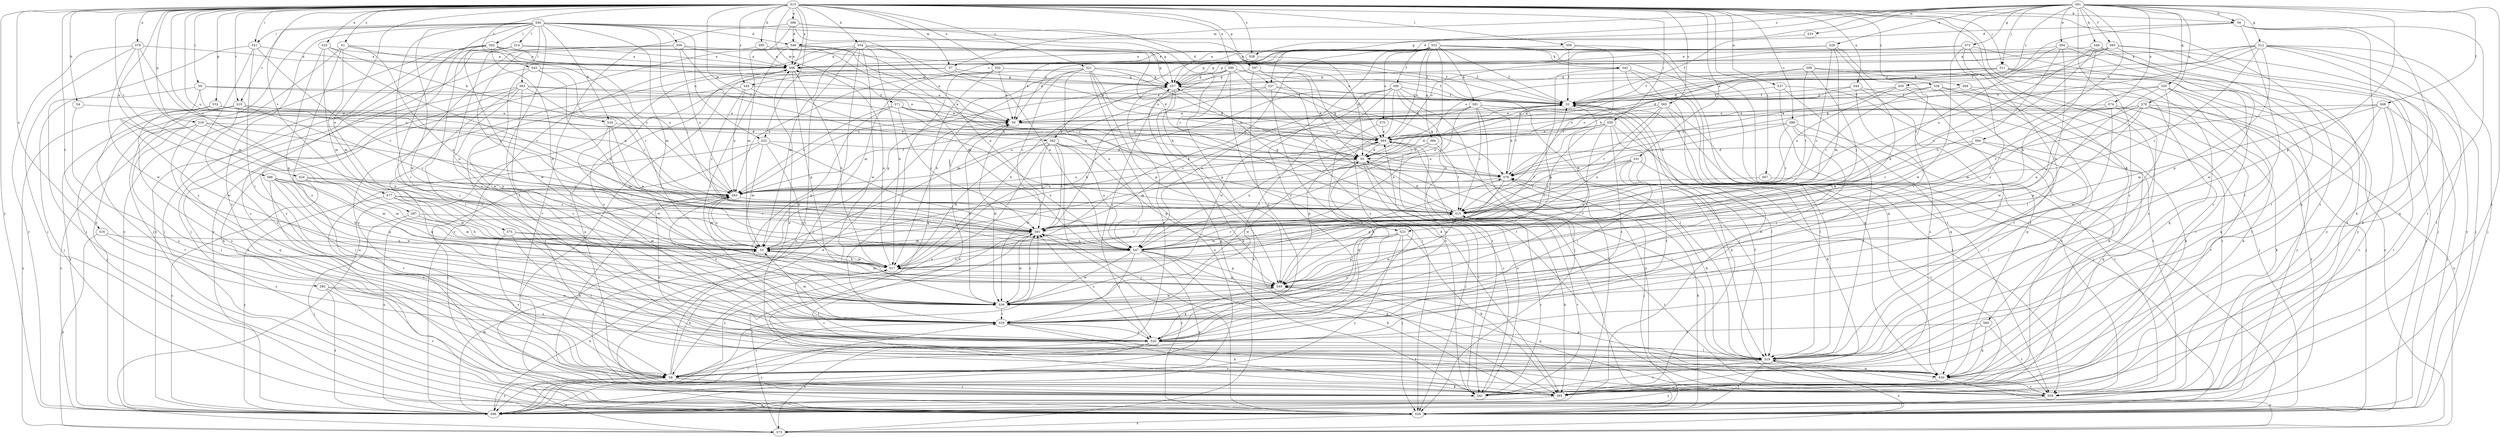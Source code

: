 strict digraph  {
S13;
S61;
S53;
S40;
S99;
S25;
S88;
S98;
S60;
S4;
S6;
S46;
S69;
S76;
S39;
S45;
S91;
S27;
S48;
S5;
S75;
S90;
S94;
S84;
S28;
S0;
S93;
S68;
S80;
S2;
S12;
S72;
S57;
S54;
S95;
S17;
S67;
S9;
S51;
S56;
S29;
S58;
S11;
S23;
S26;
S42;
S81;
S34;
S85;
S50;
S63;
S14;
S92;
S19;
S71;
S7;
S33;
S3;
S78;
S44;
S47;
S87;
S16;
S74;
S79;
S70;
S64;
S97;
S18;
S32;
S49;
S35;
S66;
S30;
S10;
S15;
S52;
S89;
S8;
S43;
S82;
S24;
S59;
S37;
S86;
S83;
S77;
S41;
S62;
S36;
S31;
S22;
S73;
S1;
S65;
S96;
S21;
S38;
S55;
S20;
S13 -> S25  [label=a];
S13 -> S88  [label=a];
S13 -> S98  [label=a];
S13 -> S60  [label=b];
S13 -> S4  [label=b];
S13 -> S6  [label=b];
S13 -> S39  [label=c];
S13 -> S45  [label=c];
S13 -> S75  [label=e];
S13 -> S90  [label=e];
S13 -> S54  [label=h];
S13 -> S95  [label=h];
S13 -> S67  [label=i];
S13 -> S9  [label=i];
S13 -> S51  [label=i];
S13 -> S58  [label=j];
S13 -> S11  [label=j];
S13 -> S50  [label=l];
S13 -> S71  [label=m];
S13 -> S7  [label=m];
S13 -> S78  [label=n];
S13 -> S44  [label=n];
S13 -> S87  [label=o];
S13 -> S16  [label=o];
S13 -> S97  [label=p];
S13 -> S18  [label=p];
S13 -> S32  [label=p];
S13 -> S10  [label=r];
S13 -> S52  [label=s];
S13 -> S89  [label=s];
S13 -> S43  [label=t];
S13 -> S82  [label=t];
S13 -> S24  [label=t];
S13 -> S59  [label=t];
S13 -> S37  [label=u];
S13 -> S86  [label=u];
S13 -> S83  [label=u];
S13 -> S77  [label=v];
S13 -> S41  [label=v];
S13 -> S62  [label=w];
S13 -> S31  [label=x];
S13 -> S22  [label=x];
S13 -> S1  [label=y];
S13 -> S65  [label=y];
S13 -> S96  [label=y];
S13 -> S21  [label=z];
S13 -> S38  [label=z];
S61 -> S6  [label=b];
S61 -> S46  [label=b];
S61 -> S27  [label=d];
S61 -> S94  [label=e];
S61 -> S84  [label=e];
S61 -> S28  [label=e];
S61 -> S93  [label=f];
S61 -> S68  [label=f];
S61 -> S12  [label=g];
S61 -> S72  [label=g];
S61 -> S57  [label=g];
S61 -> S11  [label=j];
S61 -> S7  [label=m];
S61 -> S33  [label=m];
S61 -> S74  [label=o];
S61 -> S79  [label=o];
S61 -> S49  [label=p];
S61 -> S35  [label=q];
S61 -> S8  [label=s];
S61 -> S59  [label=t];
S61 -> S38  [label=z];
S61 -> S55  [label=z];
S61 -> S20  [label=z];
S53 -> S45  [label=c];
S53 -> S80  [label=f];
S53 -> S2  [label=f];
S53 -> S57  [label=g];
S53 -> S17  [label=h];
S53 -> S42  [label=k];
S53 -> S81  [label=k];
S53 -> S47  [label=n];
S53 -> S70  [label=o];
S53 -> S64  [label=o];
S53 -> S66  [label=q];
S53 -> S30  [label=q];
S53 -> S59  [label=t];
S53 -> S62  [label=w];
S53 -> S20  [label=z];
S40 -> S27  [label=d];
S40 -> S48  [label=d];
S40 -> S57  [label=g];
S40 -> S51  [label=i];
S40 -> S56  [label=i];
S40 -> S29  [label=i];
S40 -> S23  [label=j];
S40 -> S34  [label=k];
S40 -> S63  [label=l];
S40 -> S14  [label=l];
S40 -> S92  [label=l];
S40 -> S19  [label=l];
S40 -> S3  [label=m];
S40 -> S10  [label=r];
S40 -> S8  [label=s];
S40 -> S41  [label=v];
S40 -> S36  [label=w];
S40 -> S22  [label=x];
S40 -> S96  [label=y];
S99 -> S69  [label=b];
S99 -> S76  [label=b];
S99 -> S23  [label=j];
S99 -> S64  [label=o];
S99 -> S15  [label=r];
S99 -> S73  [label=x];
S25 -> S98  [label=a];
S25 -> S91  [label=c];
S25 -> S34  [label=k];
S25 -> S3  [label=m];
S25 -> S49  [label=p];
S88 -> S48  [label=d];
S88 -> S3  [label=m];
S88 -> S47  [label=n];
S88 -> S64  [label=o];
S88 -> S15  [label=r];
S88 -> S41  [label=v];
S98 -> S57  [label=g];
S98 -> S17  [label=h];
S98 -> S26  [label=j];
S98 -> S49  [label=p];
S60 -> S30  [label=q];
S60 -> S8  [label=s];
S60 -> S59  [label=t];
S60 -> S20  [label=z];
S4 -> S0  [label=e];
S4 -> S8  [label=s];
S6 -> S48  [label=d];
S6 -> S5  [label=d];
S6 -> S85  [label=k];
S6 -> S19  [label=l];
S6 -> S30  [label=q];
S6 -> S41  [label=v];
S46 -> S98  [label=a];
S46 -> S91  [label=c];
S46 -> S26  [label=j];
S46 -> S47  [label=n];
S46 -> S15  [label=r];
S46 -> S36  [label=w];
S69 -> S2  [label=f];
S69 -> S26  [label=j];
S69 -> S85  [label=k];
S76 -> S2  [label=f];
S76 -> S26  [label=j];
S76 -> S49  [label=p];
S76 -> S83  [label=u];
S39 -> S2  [label=f];
S39 -> S19  [label=l];
S39 -> S15  [label=r];
S39 -> S59  [label=t];
S39 -> S41  [label=v];
S45 -> S76  [label=b];
S45 -> S91  [label=c];
S45 -> S2  [label=f];
S45 -> S59  [label=t];
S45 -> S83  [label=u];
S91 -> S3  [label=m];
S91 -> S47  [label=n];
S91 -> S36  [label=w];
S91 -> S96  [label=y];
S27 -> S76  [label=b];
S27 -> S91  [label=c];
S27 -> S2  [label=f];
S27 -> S3  [label=m];
S27 -> S41  [label=v];
S48 -> S98  [label=a];
S48 -> S0  [label=e];
S48 -> S29  [label=i];
S48 -> S47  [label=n];
S48 -> S15  [label=r];
S48 -> S96  [label=y];
S5 -> S76  [label=b];
S5 -> S26  [label=j];
S5 -> S19  [label=l];
S5 -> S83  [label=u];
S5 -> S41  [label=v];
S5 -> S36  [label=w];
S75 -> S19  [label=l];
S75 -> S3  [label=m];
S75 -> S47  [label=n];
S75 -> S8  [label=s];
S90 -> S2  [label=f];
S90 -> S57  [label=g];
S90 -> S26  [label=j];
S90 -> S49  [label=p];
S90 -> S15  [label=r];
S90 -> S83  [label=u];
S90 -> S20  [label=z];
S94 -> S98  [label=a];
S94 -> S17  [label=h];
S94 -> S47  [label=n];
S94 -> S15  [label=r];
S94 -> S59  [label=t];
S94 -> S96  [label=y];
S84 -> S91  [label=c];
S84 -> S5  [label=d];
S84 -> S19  [label=l];
S84 -> S30  [label=q];
S84 -> S15  [label=r];
S28 -> S98  [label=a];
S28 -> S91  [label=c];
S28 -> S0  [label=e];
S28 -> S57  [label=g];
S28 -> S17  [label=h];
S28 -> S29  [label=i];
S28 -> S3  [label=m];
S0 -> S64  [label=o];
S0 -> S36  [label=w];
S93 -> S98  [label=a];
S93 -> S76  [label=b];
S93 -> S2  [label=f];
S93 -> S57  [label=g];
S93 -> S26  [label=j];
S93 -> S85  [label=k];
S93 -> S19  [label=l];
S68 -> S0  [label=e];
S68 -> S26  [label=j];
S68 -> S19  [label=l];
S68 -> S3  [label=m];
S68 -> S15  [label=r];
S68 -> S59  [label=t];
S68 -> S41  [label=v];
S80 -> S2  [label=f];
S80 -> S17  [label=h];
S80 -> S29  [label=i];
S80 -> S26  [label=j];
S80 -> S19  [label=l];
S80 -> S47  [label=n];
S80 -> S41  [label=v];
S80 -> S36  [label=w];
S80 -> S20  [label=z];
S2 -> S0  [label=e];
S2 -> S85  [label=k];
S2 -> S19  [label=l];
S2 -> S83  [label=u];
S12 -> S98  [label=a];
S12 -> S91  [label=c];
S12 -> S5  [label=d];
S12 -> S2  [label=f];
S12 -> S26  [label=j];
S12 -> S49  [label=p];
S12 -> S30  [label=q];
S12 -> S59  [label=t];
S12 -> S83  [label=u];
S12 -> S96  [label=y];
S72 -> S98  [label=a];
S72 -> S64  [label=o];
S72 -> S8  [label=s];
S72 -> S36  [label=w];
S72 -> S96  [label=y];
S72 -> S20  [label=z];
S57 -> S2  [label=f];
S57 -> S17  [label=h];
S57 -> S85  [label=k];
S57 -> S73  [label=x];
S57 -> S96  [label=y];
S54 -> S98  [label=a];
S54 -> S5  [label=d];
S54 -> S57  [label=g];
S54 -> S17  [label=h];
S54 -> S26  [label=j];
S54 -> S3  [label=m];
S54 -> S47  [label=n];
S54 -> S41  [label=v];
S54 -> S36  [label=w];
S54 -> S96  [label=y];
S95 -> S98  [label=a];
S95 -> S91  [label=c];
S95 -> S2  [label=f];
S17 -> S98  [label=a];
S17 -> S76  [label=b];
S17 -> S19  [label=l];
S17 -> S3  [label=m];
S17 -> S49  [label=p];
S67 -> S26  [label=j];
S67 -> S83  [label=u];
S9 -> S0  [label=e];
S9 -> S2  [label=f];
S9 -> S26  [label=j];
S9 -> S83  [label=u];
S9 -> S36  [label=w];
S51 -> S98  [label=a];
S51 -> S91  [label=c];
S51 -> S29  [label=i];
S51 -> S26  [label=j];
S51 -> S20  [label=z];
S56 -> S98  [label=a];
S56 -> S2  [label=f];
S56 -> S26  [label=j];
S56 -> S15  [label=r];
S56 -> S8  [label=s];
S56 -> S83  [label=u];
S29 -> S2  [label=f];
S29 -> S85  [label=k];
S29 -> S3  [label=m];
S29 -> S64  [label=o];
S29 -> S8  [label=s];
S29 -> S59  [label=t];
S29 -> S83  [label=u];
S29 -> S20  [label=z];
S58 -> S5  [label=d];
S58 -> S85  [label=k];
S58 -> S19  [label=l];
S58 -> S47  [label=n];
S58 -> S64  [label=o];
S58 -> S49  [label=p];
S58 -> S83  [label=u];
S58 -> S20  [label=z];
S11 -> S5  [label=d];
S11 -> S0  [label=e];
S11 -> S2  [label=f];
S11 -> S57  [label=g];
S11 -> S26  [label=j];
S11 -> S30  [label=q];
S11 -> S41  [label=v];
S23 -> S29  [label=i];
S23 -> S26  [label=j];
S23 -> S85  [label=k];
S23 -> S3  [label=m];
S23 -> S49  [label=p];
S23 -> S96  [label=y];
S26 -> S76  [label=b];
S26 -> S91  [label=c];
S26 -> S73  [label=x];
S42 -> S57  [label=g];
S42 -> S85  [label=k];
S42 -> S19  [label=l];
S42 -> S49  [label=p];
S42 -> S30  [label=q];
S81 -> S76  [label=b];
S81 -> S91  [label=c];
S81 -> S0  [label=e];
S81 -> S19  [label=l];
S81 -> S47  [label=n];
S81 -> S15  [label=r];
S81 -> S96  [label=y];
S34 -> S3  [label=m];
S34 -> S47  [label=n];
S34 -> S64  [label=o];
S34 -> S36  [label=w];
S85 -> S98  [label=a];
S85 -> S0  [label=e];
S85 -> S96  [label=y];
S50 -> S98  [label=a];
S50 -> S2  [label=f];
S50 -> S15  [label=r];
S50 -> S59  [label=t];
S63 -> S0  [label=e];
S63 -> S2  [label=f];
S63 -> S29  [label=i];
S63 -> S26  [label=j];
S63 -> S85  [label=k];
S63 -> S30  [label=q];
S63 -> S15  [label=r];
S63 -> S20  [label=z];
S14 -> S98  [label=a];
S14 -> S2  [label=f];
S14 -> S29  [label=i];
S14 -> S19  [label=l];
S14 -> S96  [label=y];
S92 -> S98  [label=a];
S92 -> S17  [label=h];
S92 -> S26  [label=j];
S92 -> S64  [label=o];
S92 -> S83  [label=u];
S92 -> S36  [label=w];
S92 -> S96  [label=y];
S92 -> S20  [label=z];
S19 -> S76  [label=b];
S19 -> S26  [label=j];
S19 -> S30  [label=q];
S19 -> S8  [label=s];
S19 -> S83  [label=u];
S19 -> S41  [label=v];
S19 -> S73  [label=x];
S71 -> S76  [label=b];
S71 -> S91  [label=c];
S71 -> S5  [label=d];
S71 -> S0  [label=e];
S71 -> S49  [label=p];
S71 -> S83  [label=u];
S7 -> S57  [label=g];
S7 -> S64  [label=o];
S7 -> S8  [label=s];
S7 -> S20  [label=z];
S33 -> S2  [label=f];
S3 -> S57  [label=g];
S3 -> S17  [label=h];
S3 -> S64  [label=o];
S3 -> S15  [label=r];
S3 -> S83  [label=u];
S78 -> S98  [label=a];
S78 -> S26  [label=j];
S78 -> S3  [label=m];
S78 -> S83  [label=u];
S78 -> S36  [label=w];
S78 -> S96  [label=y];
S44 -> S2  [label=f];
S44 -> S64  [label=o];
S44 -> S30  [label=q];
S44 -> S8  [label=s];
S44 -> S59  [label=t];
S47 -> S2  [label=f];
S47 -> S17  [label=h];
S47 -> S29  [label=i];
S47 -> S85  [label=k];
S47 -> S49  [label=p];
S47 -> S30  [label=q];
S47 -> S15  [label=r];
S47 -> S36  [label=w];
S47 -> S96  [label=y];
S87 -> S91  [label=c];
S87 -> S26  [label=j];
S87 -> S3  [label=m];
S16 -> S47  [label=n];
S16 -> S73  [label=x];
S16 -> S20  [label=z];
S74 -> S0  [label=e];
S74 -> S19  [label=l];
S74 -> S3  [label=m];
S74 -> S41  [label=v];
S74 -> S36  [label=w];
S79 -> S91  [label=c];
S79 -> S0  [label=e];
S79 -> S85  [label=k];
S79 -> S47  [label=n];
S79 -> S64  [label=o];
S79 -> S49  [label=p];
S79 -> S73  [label=x];
S79 -> S96  [label=y];
S70 -> S64  [label=o];
S70 -> S20  [label=z];
S64 -> S5  [label=d];
S64 -> S57  [label=g];
S64 -> S47  [label=n];
S64 -> S49  [label=p];
S64 -> S41  [label=v];
S97 -> S5  [label=d];
S97 -> S57  [label=g];
S97 -> S85  [label=k];
S97 -> S59  [label=t];
S97 -> S20  [label=z];
S18 -> S47  [label=n];
S18 -> S64  [label=o];
S18 -> S30  [label=q];
S18 -> S8  [label=s];
S18 -> S83  [label=u];
S18 -> S96  [label=y];
S32 -> S5  [label=d];
S32 -> S0  [label=e];
S32 -> S8  [label=s];
S32 -> S41  [label=v];
S49 -> S3  [label=m];
S49 -> S36  [label=w];
S35 -> S2  [label=f];
S35 -> S29  [label=i];
S35 -> S85  [label=k];
S35 -> S19  [label=l];
S35 -> S30  [label=q];
S35 -> S36  [label=w];
S35 -> S96  [label=y];
S66 -> S5  [label=d];
S66 -> S3  [label=m];
S66 -> S15  [label=r];
S30 -> S98  [label=a];
S30 -> S49  [label=p];
S30 -> S59  [label=t];
S30 -> S73  [label=x];
S30 -> S96  [label=y];
S10 -> S76  [label=b];
S10 -> S91  [label=c];
S10 -> S0  [label=e];
S10 -> S26  [label=j];
S10 -> S73  [label=x];
S10 -> S96  [label=y];
S10 -> S20  [label=z];
S15 -> S91  [label=c];
S15 -> S5  [label=d];
S15 -> S57  [label=g];
S15 -> S26  [label=j];
S15 -> S85  [label=k];
S15 -> S59  [label=t];
S15 -> S41  [label=v];
S15 -> S36  [label=w];
S52 -> S0  [label=e];
S52 -> S57  [label=g];
S52 -> S29  [label=i];
S52 -> S3  [label=m];
S52 -> S30  [label=q];
S89 -> S76  [label=b];
S89 -> S29  [label=i];
S89 -> S19  [label=l];
S89 -> S64  [label=o];
S89 -> S15  [label=r];
S89 -> S59  [label=t];
S8 -> S0  [label=e];
S8 -> S2  [label=f];
S8 -> S17  [label=h];
S8 -> S85  [label=k];
S8 -> S41  [label=v];
S8 -> S73  [label=x];
S8 -> S96  [label=y];
S43 -> S57  [label=g];
S43 -> S47  [label=n];
S43 -> S15  [label=r];
S43 -> S36  [label=w];
S43 -> S20  [label=z];
S82 -> S41  [label=v];
S82 -> S36  [label=w];
S82 -> S96  [label=y];
S82 -> S20  [label=z];
S24 -> S3  [label=m];
S24 -> S15  [label=r];
S24 -> S83  [label=u];
S24 -> S96  [label=y];
S59 -> S2  [label=f];
S59 -> S26  [label=j];
S59 -> S19  [label=l];
S59 -> S64  [label=o];
S59 -> S49  [label=p];
S37 -> S2  [label=f];
S37 -> S85  [label=k];
S37 -> S49  [label=p];
S37 -> S30  [label=q];
S86 -> S17  [label=h];
S86 -> S29  [label=i];
S86 -> S3  [label=m];
S86 -> S49  [label=p];
S86 -> S8  [label=s];
S86 -> S83  [label=u];
S86 -> S36  [label=w];
S83 -> S2  [label=f];
S83 -> S85  [label=k];
S83 -> S3  [label=m];
S83 -> S15  [label=r];
S77 -> S91  [label=c];
S77 -> S17  [label=h];
S77 -> S3  [label=m];
S77 -> S15  [label=r];
S77 -> S96  [label=y];
S41 -> S57  [label=g];
S41 -> S64  [label=o];
S41 -> S15  [label=r];
S62 -> S91  [label=c];
S62 -> S5  [label=d];
S62 -> S17  [label=h];
S62 -> S26  [label=j];
S62 -> S47  [label=n];
S62 -> S49  [label=p];
S62 -> S8  [label=s];
S62 -> S36  [label=w];
S36 -> S91  [label=c];
S36 -> S0  [label=e];
S36 -> S29  [label=i];
S31 -> S76  [label=b];
S31 -> S91  [label=c];
S31 -> S29  [label=i];
S31 -> S19  [label=l];
S31 -> S15  [label=r];
S31 -> S41  [label=v];
S22 -> S91  [label=c];
S22 -> S5  [label=d];
S22 -> S17  [label=h];
S22 -> S26  [label=j];
S22 -> S3  [label=m];
S22 -> S41  [label=v];
S73 -> S98  [label=a];
S73 -> S91  [label=c];
S1 -> S98  [label=a];
S1 -> S26  [label=j];
S1 -> S3  [label=m];
S1 -> S47  [label=n];
S1 -> S83  [label=u];
S1 -> S20  [label=z];
S65 -> S0  [label=e];
S65 -> S26  [label=j];
S65 -> S47  [label=n];
S65 -> S64  [label=o];
S65 -> S15  [label=r];
S65 -> S59  [label=t];
S96 -> S91  [label=c];
S96 -> S17  [label=h];
S96 -> S29  [label=i];
S96 -> S3  [label=m];
S96 -> S83  [label=u];
S21 -> S76  [label=b];
S21 -> S91  [label=c];
S21 -> S5  [label=d];
S21 -> S57  [label=g];
S21 -> S17  [label=h];
S21 -> S47  [label=n];
S21 -> S49  [label=p];
S21 -> S8  [label=s];
S21 -> S83  [label=u];
S38 -> S5  [label=d];
S38 -> S0  [label=e];
S55 -> S76  [label=b];
S55 -> S2  [label=f];
S55 -> S29  [label=i];
S55 -> S26  [label=j];
S55 -> S83  [label=u];
S20 -> S91  [label=c];
S20 -> S5  [label=d];
S20 -> S19  [label=l];
S20 -> S49  [label=p];
S20 -> S73  [label=x];
S20 -> S96  [label=y];
}

